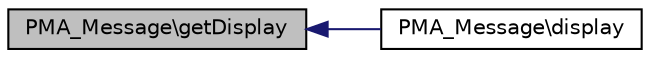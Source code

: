 digraph G
{
  edge [fontname="Helvetica",fontsize="10",labelfontname="Helvetica",labelfontsize="10"];
  node [fontname="Helvetica",fontsize="10",shape=record];
  rankdir="LR";
  Node1 [label="PMA_Message\\getDisplay",height=0.2,width=0.4,color="black", fillcolor="grey75", style="filled" fontcolor="black"];
  Node1 -> Node2 [dir="back",color="midnightblue",fontsize="10",style="solid",fontname="Helvetica"];
  Node2 [label="PMA_Message\\display",height=0.2,width=0.4,color="black", fillcolor="white", style="filled",URL="$classPMA__Message.html#adefab0885ebc8342413a11eda943c512",tooltip="Displays the message in HTML."];
}

